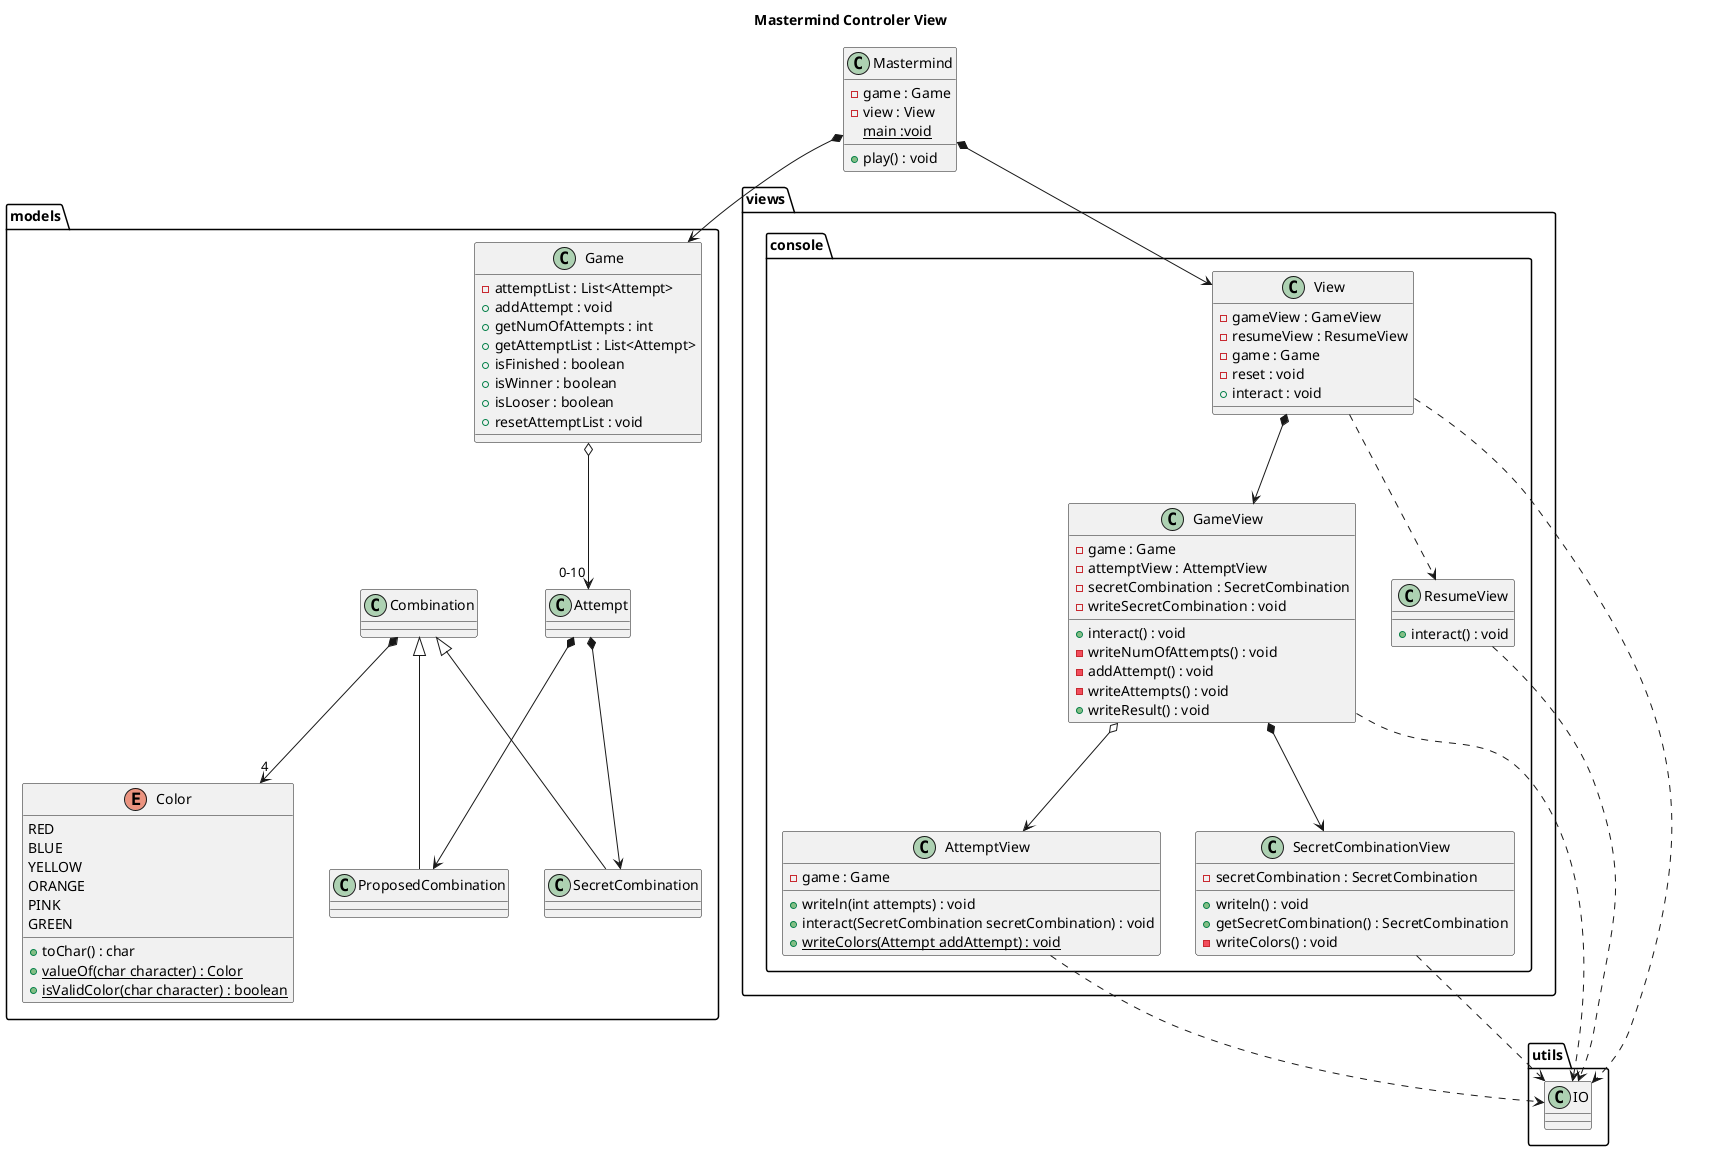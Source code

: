 @startuml

title Mastermind Controler View

class Mastermind{
- game : Game
- view : View
+ play() : void
{static} main :void
}

Mastermind *--> models.Game
Mastermind *--> views.console.View
namespace views.console{
class View{
- gameView : GameView
- resumeView : ResumeView
- game : Game
- reset : void
+ interact : void

}
class GameView{
- game : Game
- attemptView : AttemptView
- secretCombination : SecretCombination
+ interact() : void
- writeNumOfAttempts() : void
- writeSecretCombination : void
- addAttempt() : void
- writeAttempts() : void
+ writeResult() : void
}
class ResumeView{
+ interact() : void
}
class AttemptView{
- game : Game
+ writeln(int attempts) : void
+ interact(SecretCombination secretCombination) : void
+{static} writeColors(Attempt addAttempt) : void
}
class SecretCombinationView{
- secretCombination : SecretCombination
+ writeln() : void
+ getSecretCombination() : SecretCombination
- writeColors() : void
}
View *--> GameView
View ..> ResumeView
GameView o--> AttemptView
GameView *--> SecretCombinationView
}

namespace models{
Enum Color{
RED
BLUE
YELLOW
ORANGE
PINK
GREEN
+ toChar() : char
+ {static} valueOf(char character) : Color
+ {static} isValidColor(char character) : boolean
}
class Game{
- attemptList : List<Attempt>
+ addAttempt : void
+ getNumOfAttempts : int
+ getAttemptList : List<Attempt>
+ isFinished : boolean
+ isWinner : boolean
+ isLooser : boolean
+ resetAttemptList : void
}
Game o-->"0-10" Attempt
Attempt *--> ProposedCombination
Attempt *--> SecretCombination
Combination <|-down- ProposedCombination
Combination <|-down- SecretCombination
Combination *-->"4" Color
}

namespace utils{
views.console.View ..> IO
views.console.GameView ..> IO
views.console.ResumeView ..> IO
views.console.SecretCombinationView ..> IO
views.console.AttemptView ..> IO


}
@enduml